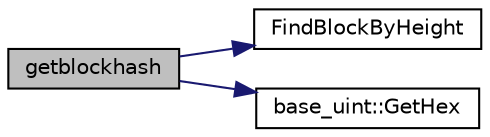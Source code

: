 digraph "getblockhash"
{
  edge [fontname="Helvetica",fontsize="10",labelfontname="Helvetica",labelfontsize="10"];
  node [fontname="Helvetica",fontsize="10",shape=record];
  rankdir="LR";
  Node39 [label="getblockhash",height=0.2,width=0.4,color="black", fillcolor="grey75", style="filled", fontcolor="black"];
  Node39 -> Node40 [color="midnightblue",fontsize="10",style="solid",fontname="Helvetica"];
  Node40 [label="FindBlockByHeight",height=0.2,width=0.4,color="black", fillcolor="white", style="filled",URL="$df/d0a/main_8cpp.html#ade250148b45238c340427a491d210d0a"];
  Node39 -> Node41 [color="midnightblue",fontsize="10",style="solid",fontname="Helvetica"];
  Node41 [label="base_uint::GetHex",height=0.2,width=0.4,color="black", fillcolor="white", style="filled",URL="$da/df7/classbase__uint.html#ae5e7b7481de91ebead20eebd5d685441"];
}
